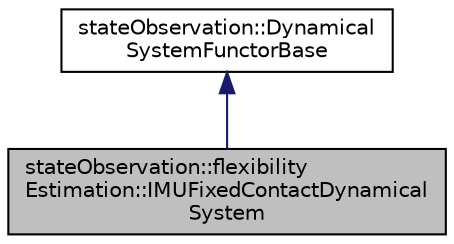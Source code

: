 digraph "stateObservation::flexibilityEstimation::IMUFixedContactDynamicalSystem"
{
  edge [fontname="Helvetica",fontsize="10",labelfontname="Helvetica",labelfontsize="10"];
  node [fontname="Helvetica",fontsize="10",shape=record];
  Node0 [label="stateObservation::flexibility\lEstimation::IMUFixedContactDynamical\lSystem",height=0.2,width=0.4,color="black", fillcolor="grey75", style="filled", fontcolor="black"];
  Node1 -> Node0 [dir="back",color="midnightblue",fontsize="10",style="solid",fontname="Helvetica"];
  Node1 [label="stateObservation::Dynamical\lSystemFunctorBase",height=0.2,width=0.4,color="black", fillcolor="white", style="filled",URL="$classstateObservation_1_1DynamicalSystemFunctorBase.html",tooltip="This is the base class of any functor that describes the dynamics of the state and the measurement..."];
}
